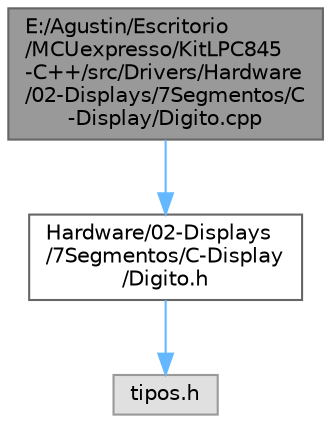 digraph "E:/Agustin/Escritorio/MCUexpresso/KitLPC845-C++/src/Drivers/Hardware/02-Displays/7Segmentos/C-Display/Digito.cpp"
{
 // LATEX_PDF_SIZE
  bgcolor="transparent";
  edge [fontname=Helvetica,fontsize=10,labelfontname=Helvetica,labelfontsize=10];
  node [fontname=Helvetica,fontsize=10,shape=box,height=0.2,width=0.4];
  Node1 [id="Node000001",label="E:/Agustin/Escritorio\l/MCUexpresso/KitLPC845\l-C++/src/Drivers/Hardware\l/02-Displays/7Segmentos/C\l-Display/Digito.cpp",height=0.2,width=0.4,color="gray40", fillcolor="grey60", style="filled", fontcolor="black",tooltip="Objeto dígito genérico para implementaciones posteriores."];
  Node1 -> Node2 [id="edge3_Node000001_Node000002",color="steelblue1",style="solid",tooltip=" "];
  Node2 [id="Node000002",label="Hardware/02-Displays\l/7Segmentos/C-Display\l/Digito.h",height=0.2,width=0.4,color="grey40", fillcolor="white", style="filled",URL="$_digito_8h.html",tooltip="Objeto dígito genérico para implementaciones posteriores."];
  Node2 -> Node3 [id="edge4_Node000002_Node000003",color="steelblue1",style="solid",tooltip=" "];
  Node3 [id="Node000003",label="tipos.h",height=0.2,width=0.4,color="grey60", fillcolor="#E0E0E0", style="filled",tooltip=" "];
}
